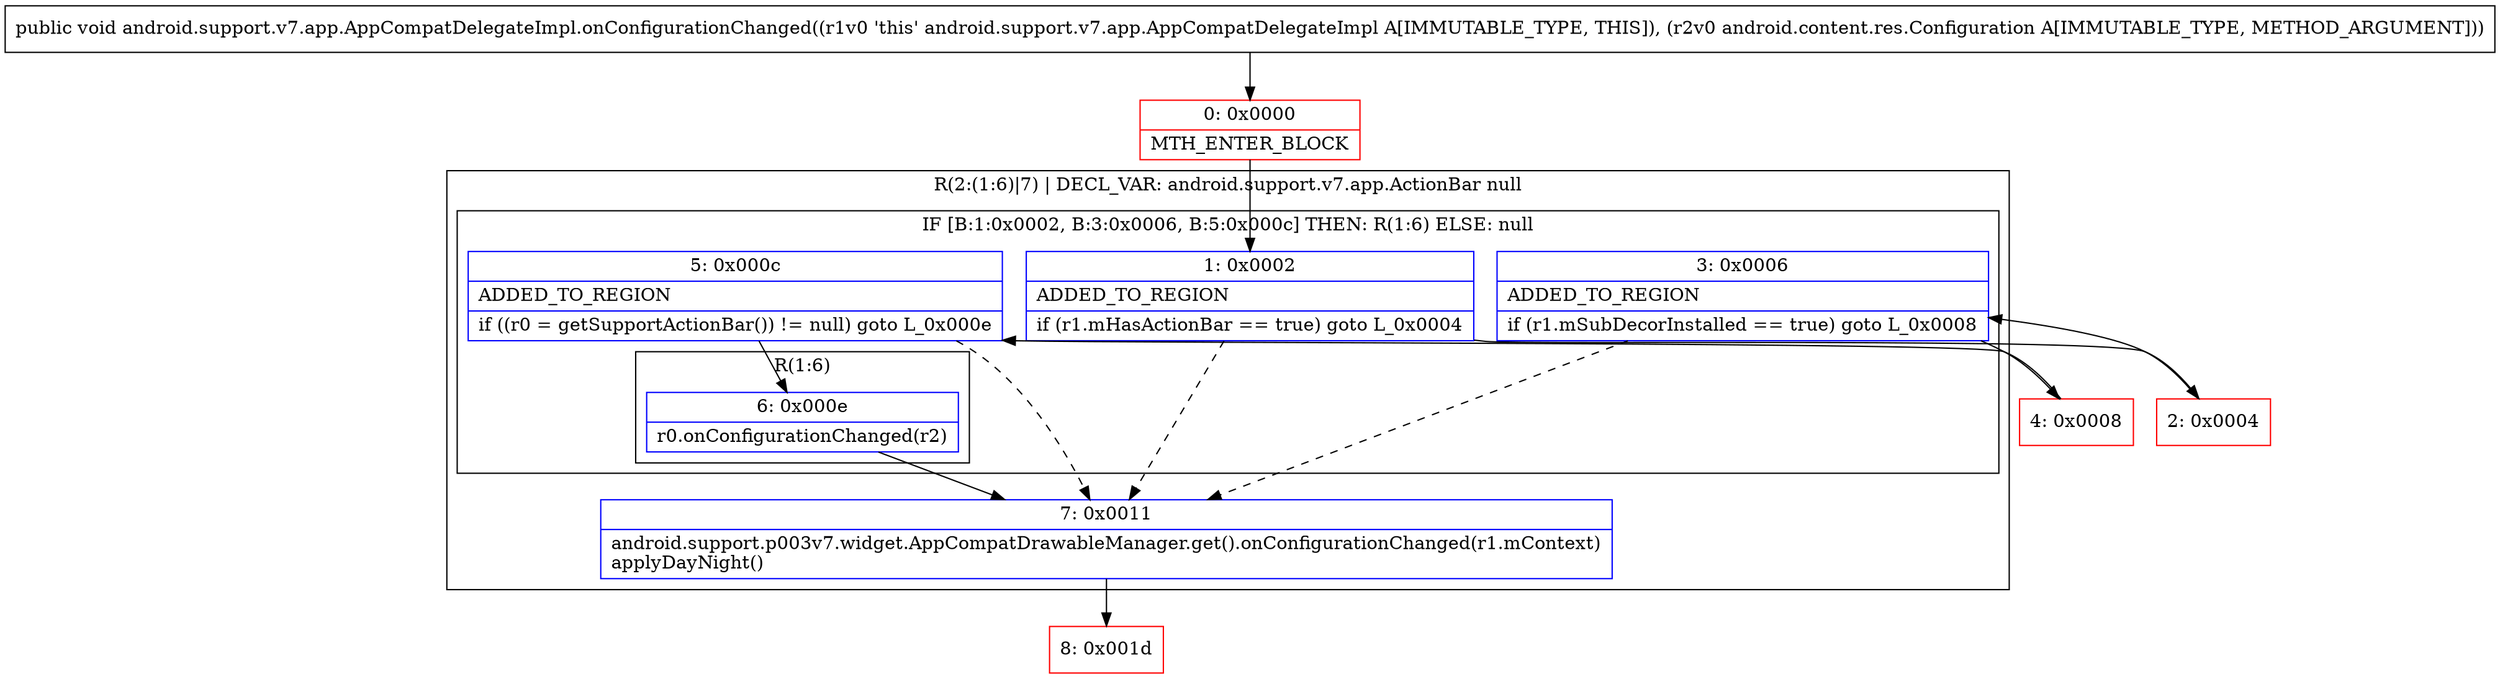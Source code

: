 digraph "CFG forandroid.support.v7.app.AppCompatDelegateImpl.onConfigurationChanged(Landroid\/content\/res\/Configuration;)V" {
subgraph cluster_Region_1479364108 {
label = "R(2:(1:6)|7) | DECL_VAR: android.support.v7.app.ActionBar null\l";
node [shape=record,color=blue];
subgraph cluster_IfRegion_696586989 {
label = "IF [B:1:0x0002, B:3:0x0006, B:5:0x000c] THEN: R(1:6) ELSE: null";
node [shape=record,color=blue];
Node_1 [shape=record,label="{1\:\ 0x0002|ADDED_TO_REGION\l|if (r1.mHasActionBar == true) goto L_0x0004\l}"];
Node_3 [shape=record,label="{3\:\ 0x0006|ADDED_TO_REGION\l|if (r1.mSubDecorInstalled == true) goto L_0x0008\l}"];
Node_5 [shape=record,label="{5\:\ 0x000c|ADDED_TO_REGION\l|if ((r0 = getSupportActionBar()) != null) goto L_0x000e\l}"];
subgraph cluster_Region_1657273491 {
label = "R(1:6)";
node [shape=record,color=blue];
Node_6 [shape=record,label="{6\:\ 0x000e|r0.onConfigurationChanged(r2)\l}"];
}
}
Node_7 [shape=record,label="{7\:\ 0x0011|android.support.p003v7.widget.AppCompatDrawableManager.get().onConfigurationChanged(r1.mContext)\lapplyDayNight()\l}"];
}
Node_0 [shape=record,color=red,label="{0\:\ 0x0000|MTH_ENTER_BLOCK\l}"];
Node_2 [shape=record,color=red,label="{2\:\ 0x0004}"];
Node_4 [shape=record,color=red,label="{4\:\ 0x0008}"];
Node_8 [shape=record,color=red,label="{8\:\ 0x001d}"];
MethodNode[shape=record,label="{public void android.support.v7.app.AppCompatDelegateImpl.onConfigurationChanged((r1v0 'this' android.support.v7.app.AppCompatDelegateImpl A[IMMUTABLE_TYPE, THIS]), (r2v0 android.content.res.Configuration A[IMMUTABLE_TYPE, METHOD_ARGUMENT])) }"];
MethodNode -> Node_0;
Node_1 -> Node_2;
Node_1 -> Node_7[style=dashed];
Node_3 -> Node_4;
Node_3 -> Node_7[style=dashed];
Node_5 -> Node_6;
Node_5 -> Node_7[style=dashed];
Node_6 -> Node_7;
Node_7 -> Node_8;
Node_0 -> Node_1;
Node_2 -> Node_3;
Node_4 -> Node_5;
}

